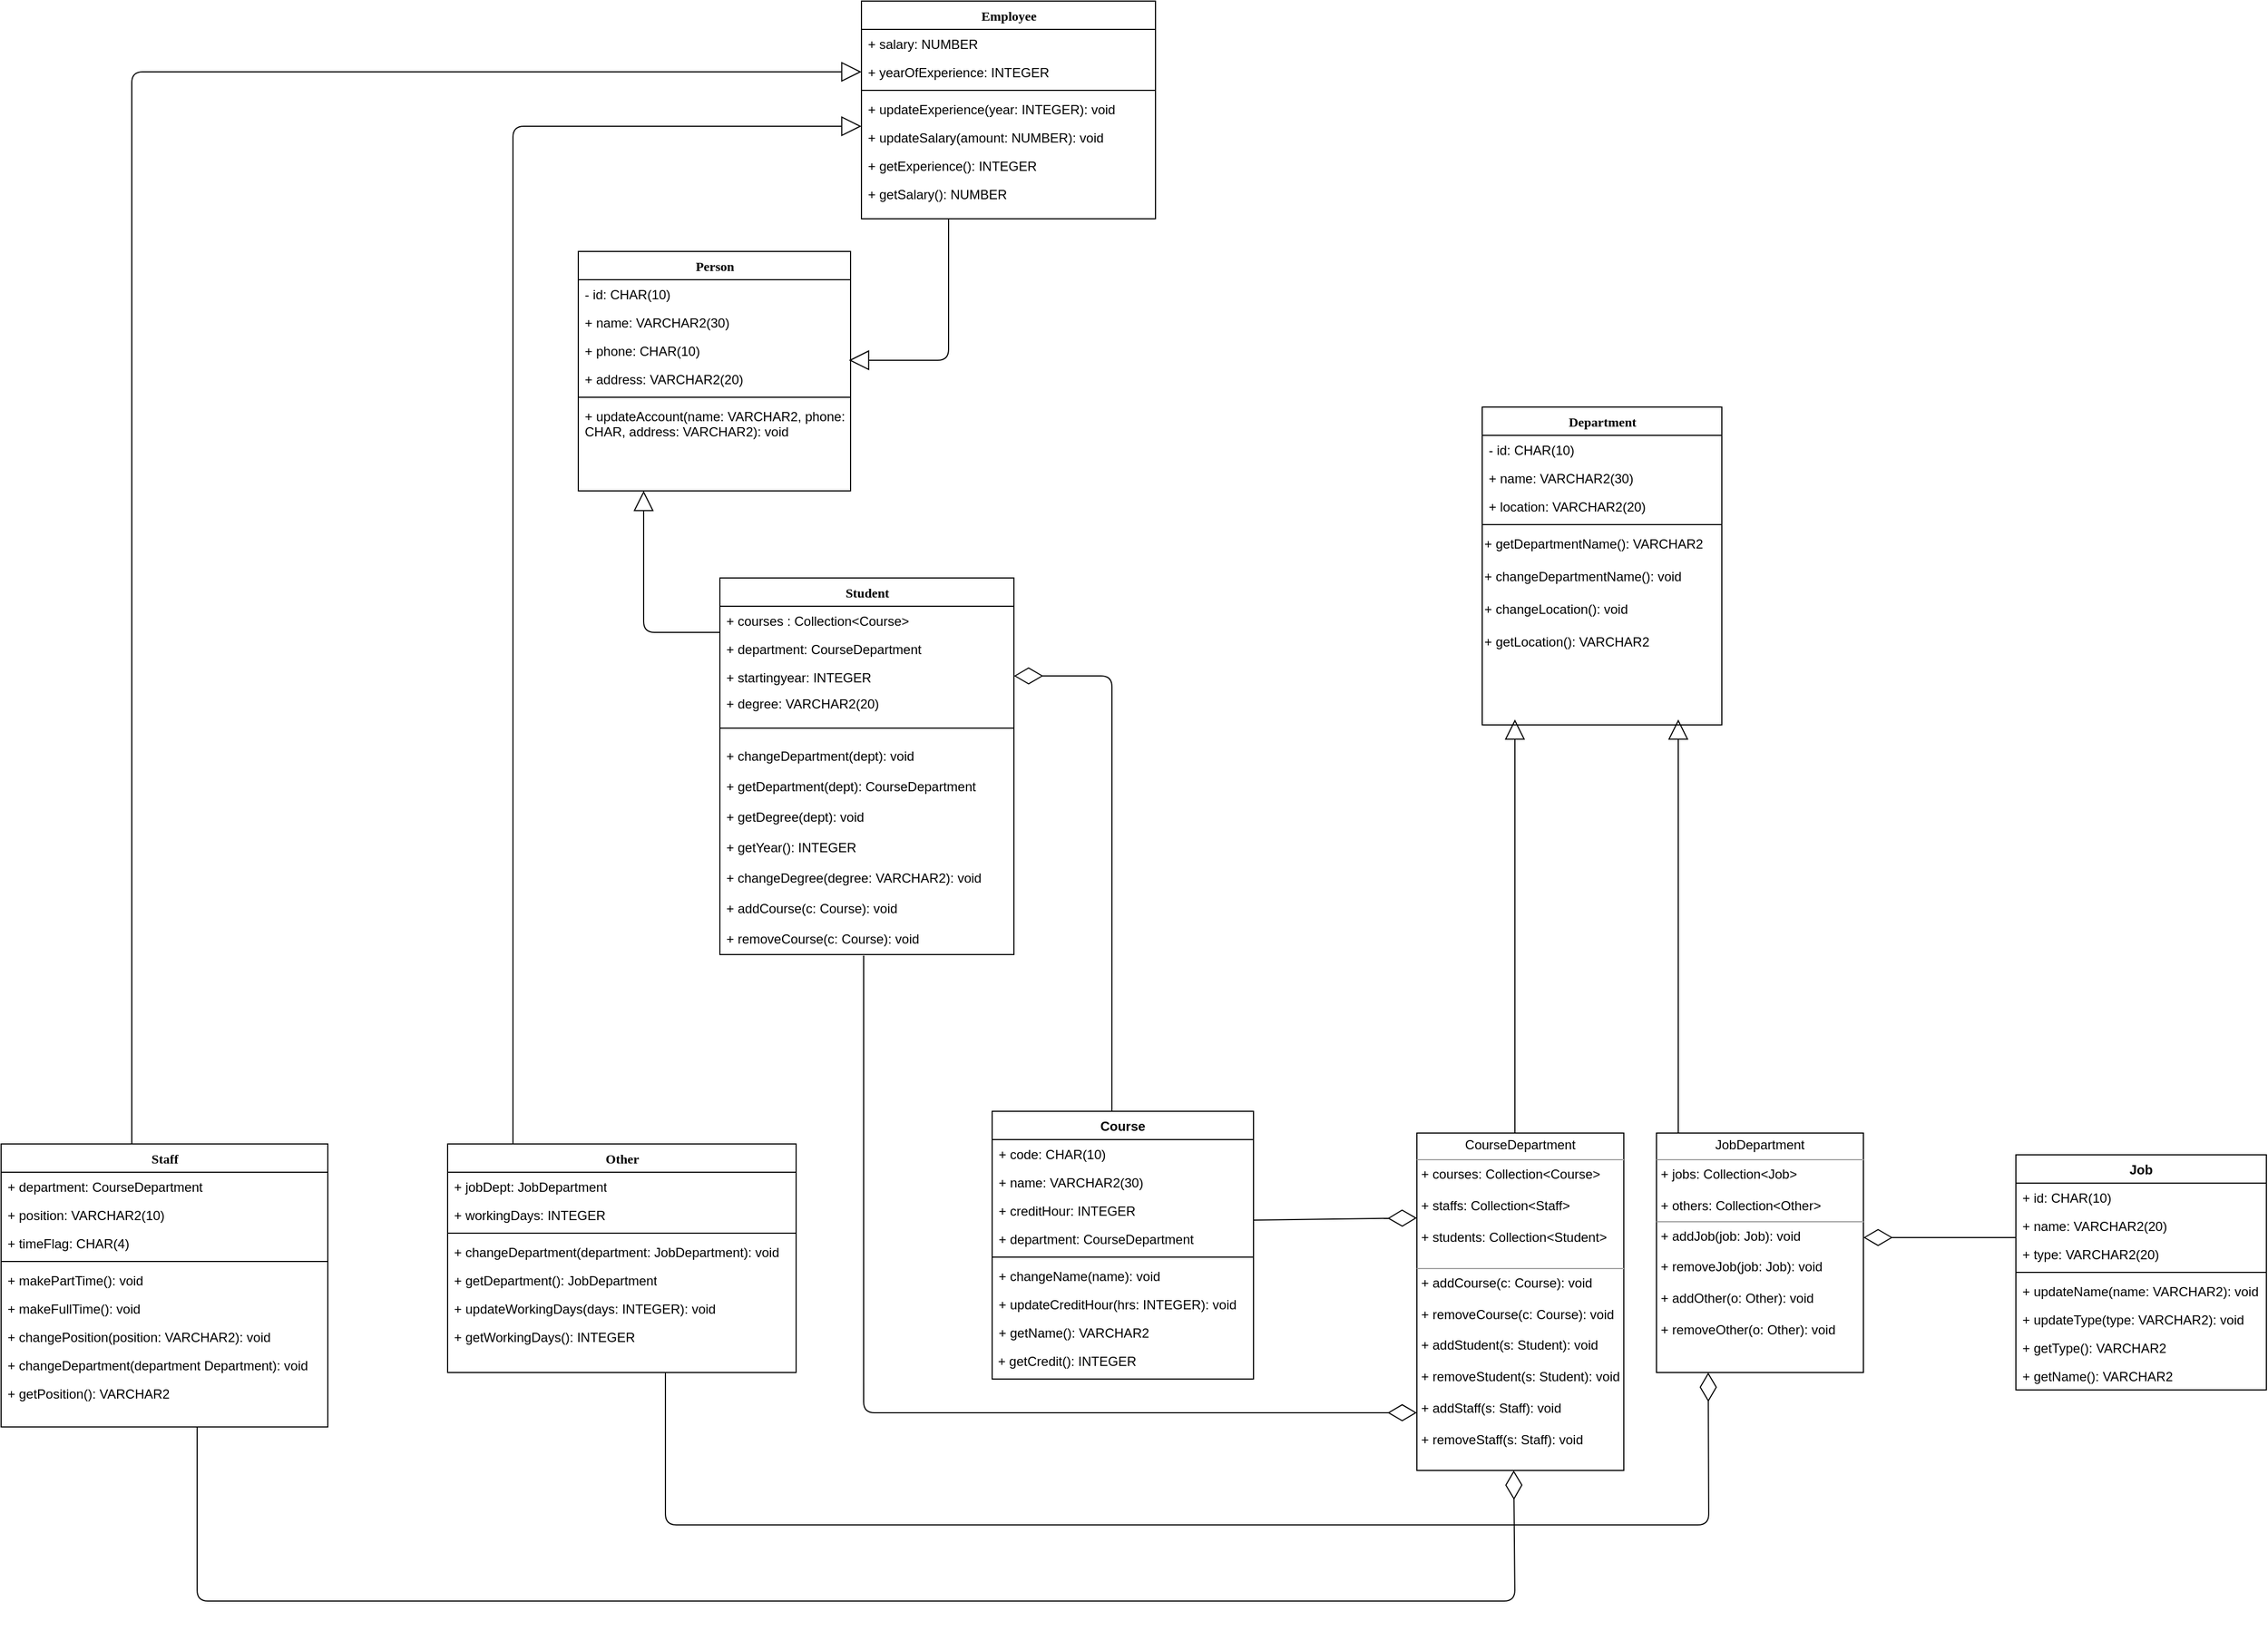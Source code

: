<mxfile version="12.4.8" type="google"><diagram name="Page-1" id="9f46799a-70d6-7492-0946-bef42562c5a5"><mxGraphModel dx="784" dy="1352" grid="1" gridSize="10" guides="1" tooltips="1" connect="1" arrows="1" fold="1" page="1" pageScale="1" pageWidth="1100" pageHeight="850" background="#ffffff" math="0" shadow="0"><root><mxCell id="0"/><mxCell id="1" parent="0"/><mxCell id="78961159f06e98e8-43" value="Person" style="swimlane;html=1;fontStyle=1;align=center;verticalAlign=top;childLayout=stackLayout;horizontal=1;startSize=26;horizontalStack=0;resizeParent=1;resizeLast=0;collapsible=1;marginBottom=0;swimlaneFillColor=#ffffff;rounded=0;shadow=0;comic=0;labelBackgroundColor=none;strokeWidth=1;fillColor=none;fontFamily=Verdana;fontSize=12" parent="1" vertex="1"><mxGeometry x="920" y="80" width="250" height="220" as="geometry"/></mxCell><mxCell id="78961159f06e98e8-44" value="- id: CHAR(10)" style="text;html=1;strokeColor=none;fillColor=none;align=left;verticalAlign=top;spacingLeft=4;spacingRight=4;whiteSpace=wrap;overflow=hidden;rotatable=0;points=[[0,0.5],[1,0.5]];portConstraint=eastwest;" parent="78961159f06e98e8-43" vertex="1"><mxGeometry y="26" width="250" height="26" as="geometry"/></mxCell><mxCell id="78961159f06e98e8-45" value="+ name: VARCHAR2(30)" style="text;html=1;strokeColor=none;fillColor=none;align=left;verticalAlign=top;spacingLeft=4;spacingRight=4;whiteSpace=wrap;overflow=hidden;rotatable=0;points=[[0,0.5],[1,0.5]];portConstraint=eastwest;" parent="78961159f06e98e8-43" vertex="1"><mxGeometry y="52" width="250" height="26" as="geometry"/></mxCell><mxCell id="78961159f06e98e8-49" value="+ phone: CHAR(10)" style="text;html=1;strokeColor=none;fillColor=none;align=left;verticalAlign=top;spacingLeft=4;spacingRight=4;whiteSpace=wrap;overflow=hidden;rotatable=0;points=[[0,0.5],[1,0.5]];portConstraint=eastwest;" parent="78961159f06e98e8-43" vertex="1"><mxGeometry y="78" width="250" height="26" as="geometry"/></mxCell><mxCell id="78961159f06e98e8-50" value="+ address: VARCHAR2(20)" style="text;html=1;strokeColor=none;fillColor=none;align=left;verticalAlign=top;spacingLeft=4;spacingRight=4;whiteSpace=wrap;overflow=hidden;rotatable=0;points=[[0,0.5],[1,0.5]];portConstraint=eastwest;" parent="78961159f06e98e8-43" vertex="1"><mxGeometry y="104" width="250" height="26" as="geometry"/></mxCell><mxCell id="78961159f06e98e8-51" value="" style="line;html=1;strokeWidth=1;fillColor=none;align=left;verticalAlign=middle;spacingTop=-1;spacingLeft=3;spacingRight=3;rotatable=0;labelPosition=right;points=[];portConstraint=eastwest;" parent="78961159f06e98e8-43" vertex="1"><mxGeometry y="130" width="250" height="8" as="geometry"/></mxCell><mxCell id="78961159f06e98e8-52" value="+ updateAccount(name: VARCHAR2, phone: CHAR, address: VARCHAR2): void" style="text;html=1;strokeColor=none;fillColor=none;align=left;verticalAlign=top;spacingLeft=4;spacingRight=4;whiteSpace=wrap;overflow=hidden;rotatable=0;points=[[0,0.5],[1,0.5]];portConstraint=eastwest;" parent="78961159f06e98e8-43" vertex="1"><mxGeometry y="138" width="250" height="52" as="geometry"/></mxCell><mxCell id="78961159f06e98e8-56" value="Other" style="swimlane;html=1;fontStyle=1;align=center;verticalAlign=top;childLayout=stackLayout;horizontal=1;startSize=26;horizontalStack=0;resizeParent=1;resizeLast=0;collapsible=1;marginBottom=0;swimlaneFillColor=#ffffff;rounded=0;shadow=0;comic=0;labelBackgroundColor=none;strokeWidth=1;fillColor=none;fontFamily=Verdana;fontSize=12" parent="1" vertex="1"><mxGeometry x="800" y="900" width="320" height="210" as="geometry"/></mxCell><mxCell id="78961159f06e98e8-57" value="+ jobDept: JobDepartment" style="text;html=1;strokeColor=none;fillColor=none;align=left;verticalAlign=top;spacingLeft=4;spacingRight=4;whiteSpace=wrap;overflow=hidden;rotatable=0;points=[[0,0.5],[1,0.5]];portConstraint=eastwest;" parent="78961159f06e98e8-56" vertex="1"><mxGeometry y="26" width="320" height="26" as="geometry"/></mxCell><mxCell id="78961159f06e98e8-58" value="+ workingDays: INTEGER " style="text;html=1;strokeColor=none;fillColor=none;align=left;verticalAlign=top;spacingLeft=4;spacingRight=4;whiteSpace=wrap;overflow=hidden;rotatable=0;points=[[0,0.5],[1,0.5]];portConstraint=eastwest;" parent="78961159f06e98e8-56" vertex="1"><mxGeometry y="52" width="320" height="26" as="geometry"/></mxCell><mxCell id="78961159f06e98e8-64" value="" style="line;html=1;strokeWidth=1;fillColor=none;align=left;verticalAlign=middle;spacingTop=-1;spacingLeft=3;spacingRight=3;rotatable=0;labelPosition=right;points=[];portConstraint=eastwest;" parent="78961159f06e98e8-56" vertex="1"><mxGeometry y="78" width="320" height="8" as="geometry"/></mxCell><mxCell id="78961159f06e98e8-65" value="+ changeDepartment(department: JobDepartment): void" style="text;html=1;strokeColor=none;fillColor=none;align=left;verticalAlign=top;spacingLeft=4;spacingRight=4;whiteSpace=wrap;overflow=hidden;rotatable=0;points=[[0,0.5],[1,0.5]];portConstraint=eastwest;" parent="78961159f06e98e8-56" vertex="1"><mxGeometry y="86" width="320" height="26" as="geometry"/></mxCell><mxCell id="78961159f06e98e8-66" value="+ getDepartment(): JobDepartment" style="text;html=1;strokeColor=none;fillColor=none;align=left;verticalAlign=top;spacingLeft=4;spacingRight=4;whiteSpace=wrap;overflow=hidden;rotatable=0;points=[[0,0.5],[1,0.5]];portConstraint=eastwest;" parent="78961159f06e98e8-56" vertex="1"><mxGeometry y="112" width="320" height="26" as="geometry"/></mxCell><mxCell id="78961159f06e98e8-68" value="+ updateWorkingDays(days: INTEGER): void" style="text;html=1;strokeColor=none;fillColor=none;align=left;verticalAlign=top;spacingLeft=4;spacingRight=4;whiteSpace=wrap;overflow=hidden;rotatable=0;points=[[0,0.5],[1,0.5]];portConstraint=eastwest;" parent="78961159f06e98e8-56" vertex="1"><mxGeometry y="138" width="320" height="26" as="geometry"/></mxCell><mxCell id="IGQPCPHsK0K7_danQMVG-86" value="+ getWorkingDays(): INTEGER" style="text;html=1;strokeColor=none;fillColor=none;align=left;verticalAlign=top;spacingLeft=4;spacingRight=4;whiteSpace=wrap;overflow=hidden;rotatable=0;points=[[0,0.5],[1,0.5]];portConstraint=eastwest;" vertex="1" parent="78961159f06e98e8-56"><mxGeometry y="164" width="320" height="26" as="geometry"/></mxCell><mxCell id="78961159f06e98e8-69" value="Staff" style="swimlane;html=1;fontStyle=1;align=center;verticalAlign=top;childLayout=stackLayout;horizontal=1;startSize=26;horizontalStack=0;resizeParent=1;resizeLast=0;collapsible=1;marginBottom=0;swimlaneFillColor=#ffffff;rounded=0;shadow=0;comic=0;labelBackgroundColor=none;strokeWidth=1;fillColor=none;fontFamily=Verdana;fontSize=12" parent="1" vertex="1"><mxGeometry x="390" y="900" width="300" height="260" as="geometry"/></mxCell><mxCell id="78961159f06e98e8-70" value="+ department: CourseDepartment" style="text;html=1;strokeColor=none;fillColor=none;align=left;verticalAlign=top;spacingLeft=4;spacingRight=4;whiteSpace=wrap;overflow=hidden;rotatable=0;points=[[0,0.5],[1,0.5]];portConstraint=eastwest;" parent="78961159f06e98e8-69" vertex="1"><mxGeometry y="26" width="300" height="26" as="geometry"/></mxCell><mxCell id="78961159f06e98e8-71" value="+ position: VARCHAR2(10)" style="text;html=1;strokeColor=none;fillColor=none;align=left;verticalAlign=top;spacingLeft=4;spacingRight=4;whiteSpace=wrap;overflow=hidden;rotatable=0;points=[[0,0.5],[1,0.5]];portConstraint=eastwest;" parent="78961159f06e98e8-69" vertex="1"><mxGeometry y="52" width="300" height="26" as="geometry"/></mxCell><mxCell id="78961159f06e98e8-72" value="+ timeFlag: CHAR(4)" style="text;html=1;strokeColor=none;fillColor=none;align=left;verticalAlign=top;spacingLeft=4;spacingRight=4;whiteSpace=wrap;overflow=hidden;rotatable=0;points=[[0,0.5],[1,0.5]];portConstraint=eastwest;" parent="78961159f06e98e8-69" vertex="1"><mxGeometry y="78" width="300" height="26" as="geometry"/></mxCell><mxCell id="78961159f06e98e8-77" value="" style="line;html=1;strokeWidth=1;fillColor=none;align=left;verticalAlign=middle;spacingTop=-1;spacingLeft=3;spacingRight=3;rotatable=0;labelPosition=right;points=[];portConstraint=eastwest;" parent="78961159f06e98e8-69" vertex="1"><mxGeometry y="104" width="300" height="8" as="geometry"/></mxCell><mxCell id="78961159f06e98e8-78" value="+ makePartTime(): void" style="text;html=1;strokeColor=none;fillColor=none;align=left;verticalAlign=top;spacingLeft=4;spacingRight=4;whiteSpace=wrap;overflow=hidden;rotatable=0;points=[[0,0.5],[1,0.5]];portConstraint=eastwest;" parent="78961159f06e98e8-69" vertex="1"><mxGeometry y="112" width="300" height="26" as="geometry"/></mxCell><mxCell id="78961159f06e98e8-79" value="+ makeFullTime(): void" style="text;html=1;strokeColor=none;fillColor=none;align=left;verticalAlign=top;spacingLeft=4;spacingRight=4;whiteSpace=wrap;overflow=hidden;rotatable=0;points=[[0,0.5],[1,0.5]];portConstraint=eastwest;" parent="78961159f06e98e8-69" vertex="1"><mxGeometry y="138" width="300" height="26" as="geometry"/></mxCell><mxCell id="78961159f06e98e8-80" value="+ changePosition(position: VARCHAR2): void" style="text;html=1;strokeColor=none;fillColor=none;align=left;verticalAlign=top;spacingLeft=4;spacingRight=4;whiteSpace=wrap;overflow=hidden;rotatable=0;points=[[0,0.5],[1,0.5]];portConstraint=eastwest;" parent="78961159f06e98e8-69" vertex="1"><mxGeometry y="164" width="300" height="26" as="geometry"/></mxCell><mxCell id="78961159f06e98e8-81" value="+ changeDepartment(department Department): void" style="text;html=1;strokeColor=none;fillColor=none;align=left;verticalAlign=top;spacingLeft=4;spacingRight=4;whiteSpace=wrap;overflow=hidden;rotatable=0;points=[[0,0.5],[1,0.5]];portConstraint=eastwest;" parent="78961159f06e98e8-69" vertex="1"><mxGeometry y="190" width="300" height="26" as="geometry"/></mxCell><mxCell id="IGQPCPHsK0K7_danQMVG-14" value="+ getPosition(): VARCHAR2" style="text;html=1;strokeColor=none;fillColor=none;align=left;verticalAlign=top;spacingLeft=4;spacingRight=4;whiteSpace=wrap;overflow=hidden;rotatable=0;points=[[0,0.5],[1,0.5]];portConstraint=eastwest;" vertex="1" parent="78961159f06e98e8-69"><mxGeometry y="216" width="300" height="26" as="geometry"/></mxCell><mxCell id="78961159f06e98e8-82" value="Employee" style="swimlane;html=1;fontStyle=1;align=center;verticalAlign=top;childLayout=stackLayout;horizontal=1;startSize=26;horizontalStack=0;resizeParent=1;resizeLast=0;collapsible=1;marginBottom=0;swimlaneFillColor=#ffffff;rounded=0;shadow=0;comic=0;labelBackgroundColor=none;strokeWidth=1;fillColor=none;fontFamily=Verdana;fontSize=12" parent="1" vertex="1"><mxGeometry x="1180" y="-150" width="270" height="200" as="geometry"/></mxCell><mxCell id="78961159f06e98e8-83" value="+ salary: NUMBER" style="text;html=1;strokeColor=none;fillColor=none;align=left;verticalAlign=top;spacingLeft=4;spacingRight=4;whiteSpace=wrap;overflow=hidden;rotatable=0;points=[[0,0.5],[1,0.5]];portConstraint=eastwest;" parent="78961159f06e98e8-82" vertex="1"><mxGeometry y="26" width="270" height="26" as="geometry"/></mxCell><mxCell id="78961159f06e98e8-84" value="+ yearOfExperience: INTEGER" style="text;html=1;strokeColor=none;fillColor=none;align=left;verticalAlign=top;spacingLeft=4;spacingRight=4;whiteSpace=wrap;overflow=hidden;rotatable=0;points=[[0,0.5],[1,0.5]];portConstraint=eastwest;" parent="78961159f06e98e8-82" vertex="1"><mxGeometry y="52" width="270" height="26" as="geometry"/></mxCell><mxCell id="78961159f06e98e8-90" value="" style="line;html=1;strokeWidth=1;fillColor=none;align=left;verticalAlign=middle;spacingTop=-1;spacingLeft=3;spacingRight=3;rotatable=0;labelPosition=right;points=[];portConstraint=eastwest;" parent="78961159f06e98e8-82" vertex="1"><mxGeometry y="78" width="270" height="8" as="geometry"/></mxCell><mxCell id="78961159f06e98e8-91" value="+ updateExperience(year: INTEGER): void" style="text;html=1;strokeColor=none;fillColor=none;align=left;verticalAlign=top;spacingLeft=4;spacingRight=4;whiteSpace=wrap;overflow=hidden;rotatable=0;points=[[0,0.5],[1,0.5]];portConstraint=eastwest;" parent="78961159f06e98e8-82" vertex="1"><mxGeometry y="86" width="270" height="26" as="geometry"/></mxCell><mxCell id="78961159f06e98e8-94" value="+ updateSalary(amount: NUMBER): void" style="text;html=1;strokeColor=none;fillColor=none;align=left;verticalAlign=top;spacingLeft=4;spacingRight=4;whiteSpace=wrap;overflow=hidden;rotatable=0;points=[[0,0.5],[1,0.5]];portConstraint=eastwest;" parent="78961159f06e98e8-82" vertex="1"><mxGeometry y="112" width="270" height="26" as="geometry"/></mxCell><mxCell id="IGQPCPHsK0K7_danQMVG-1" value="+ getExperience(): INTEGER" style="text;html=1;strokeColor=none;fillColor=none;align=left;verticalAlign=top;spacingLeft=4;spacingRight=4;whiteSpace=wrap;overflow=hidden;rotatable=0;points=[[0,0.5],[1,0.5]];portConstraint=eastwest;" vertex="1" parent="78961159f06e98e8-82"><mxGeometry y="138" width="270" height="26" as="geometry"/></mxCell><mxCell id="IGQPCPHsK0K7_danQMVG-2" value="+ getSalary(): NUMBER" style="text;html=1;strokeColor=none;fillColor=none;align=left;verticalAlign=top;spacingLeft=4;spacingRight=4;whiteSpace=wrap;overflow=hidden;rotatable=0;points=[[0,0.5],[1,0.5]];portConstraint=eastwest;" vertex="1" parent="78961159f06e98e8-82"><mxGeometry y="164" width="270" height="26" as="geometry"/></mxCell><mxCell id="78961159f06e98e8-126" style="edgeStyle=orthogonalEdgeStyle;html=1;labelBackgroundColor=none;startFill=0;startSize=8;endArrow=block;endFill=0;endSize=16;fontFamily=Verdana;fontSize=12;" parent="1" source="78961159f06e98e8-108" edge="1"><mxGeometry relative="1" as="geometry"><Array as="points"><mxPoint x="1130" y="430"/><mxPoint x="980" y="430"/></Array><mxPoint x="1130" y="500" as="sourcePoint"/><mxPoint x="980" y="300" as="targetPoint"/></mxGeometry></mxCell><mxCell id="78961159f06e98e8-108" value="Student" style="swimlane;html=1;fontStyle=1;align=center;verticalAlign=top;childLayout=stackLayout;horizontal=1;startSize=26;horizontalStack=0;resizeParent=1;resizeLast=0;collapsible=1;marginBottom=0;swimlaneFillColor=#ffffff;rounded=0;shadow=0;comic=0;labelBackgroundColor=none;strokeWidth=1;fillColor=none;fontFamily=Verdana;fontSize=12" parent="1" vertex="1"><mxGeometry x="1050" y="380" width="270" height="346" as="geometry"/></mxCell><mxCell id="78961159f06e98e8-109" value="+ courses : Collection&amp;lt;Course&amp;gt;" style="text;html=1;strokeColor=none;fillColor=none;align=left;verticalAlign=top;spacingLeft=4;spacingRight=4;whiteSpace=wrap;overflow=hidden;rotatable=0;points=[[0,0.5],[1,0.5]];portConstraint=eastwest;" parent="78961159f06e98e8-108" vertex="1"><mxGeometry y="26" width="270" height="26" as="geometry"/></mxCell><mxCell id="78961159f06e98e8-110" value="+ department: CourseDepartment" style="text;html=1;strokeColor=none;fillColor=none;align=left;verticalAlign=top;spacingLeft=4;spacingRight=4;whiteSpace=wrap;overflow=hidden;rotatable=0;points=[[0,0.5],[1,0.5]];portConstraint=eastwest;" parent="78961159f06e98e8-108" vertex="1"><mxGeometry y="52" width="270" height="26" as="geometry"/></mxCell><mxCell id="78961159f06e98e8-117" value="+ startingyear: INTEGER" style="text;html=1;strokeColor=none;fillColor=none;align=left;verticalAlign=top;spacingLeft=4;spacingRight=4;whiteSpace=wrap;overflow=hidden;rotatable=0;points=[[0,0.5],[1,0.5]];portConstraint=eastwest;" parent="78961159f06e98e8-108" vertex="1"><mxGeometry y="78" width="270" height="24" as="geometry"/></mxCell><mxCell id="IGQPCPHsK0K7_danQMVG-10" value="+ degree: VARCHAR2(20)" style="text;html=1;strokeColor=none;fillColor=none;align=left;verticalAlign=top;spacingLeft=4;spacingRight=4;whiteSpace=wrap;overflow=hidden;rotatable=0;points=[[0,0.5],[1,0.5]];portConstraint=eastwest;" vertex="1" parent="78961159f06e98e8-108"><mxGeometry y="102" width="270" height="24" as="geometry"/></mxCell><mxCell id="78961159f06e98e8-116" value="" style="line;html=1;strokeWidth=1;fillColor=none;align=left;verticalAlign=middle;spacingTop=-1;spacingLeft=3;spacingRight=3;rotatable=0;labelPosition=right;points=[];portConstraint=eastwest;" parent="78961159f06e98e8-108" vertex="1"><mxGeometry y="126" width="270" height="24" as="geometry"/></mxCell><mxCell id="IGQPCPHsK0K7_danQMVG-9" value="+ changeDepartment(dept): void" style="text;html=1;strokeColor=none;fillColor=none;align=left;verticalAlign=top;spacingLeft=4;spacingRight=4;whiteSpace=wrap;overflow=hidden;rotatable=0;points=[[0,0.5],[1,0.5]];portConstraint=eastwest;" vertex="1" parent="78961159f06e98e8-108"><mxGeometry y="150" width="270" height="28" as="geometry"/></mxCell><mxCell id="IGQPCPHsK0K7_danQMVG-84" value="+ getDepartment(dept): CourseDepartment" style="text;html=1;strokeColor=none;fillColor=none;align=left;verticalAlign=top;spacingLeft=4;spacingRight=4;whiteSpace=wrap;overflow=hidden;rotatable=0;points=[[0,0.5],[1,0.5]];portConstraint=eastwest;" vertex="1" parent="78961159f06e98e8-108"><mxGeometry y="178" width="270" height="28" as="geometry"/></mxCell><mxCell id="IGQPCPHsK0K7_danQMVG-85" value="+ getDegree(dept): void" style="text;html=1;strokeColor=none;fillColor=none;align=left;verticalAlign=top;spacingLeft=4;spacingRight=4;whiteSpace=wrap;overflow=hidden;rotatable=0;points=[[0,0.5],[1,0.5]];portConstraint=eastwest;" vertex="1" parent="78961159f06e98e8-108"><mxGeometry y="206" width="270" height="28" as="geometry"/></mxCell><mxCell id="IGQPCPHsK0K7_danQMVG-11" value="+ getYear(): INTEGER" style="text;html=1;strokeColor=none;fillColor=none;align=left;verticalAlign=top;spacingLeft=4;spacingRight=4;whiteSpace=wrap;overflow=hidden;rotatable=0;points=[[0,0.5],[1,0.5]];portConstraint=eastwest;" vertex="1" parent="78961159f06e98e8-108"><mxGeometry y="234" width="270" height="28" as="geometry"/></mxCell><mxCell id="IGQPCPHsK0K7_danQMVG-12" value="+ changeDegree(degree: VARCHAR2): void" style="text;html=1;strokeColor=none;fillColor=none;align=left;verticalAlign=top;spacingLeft=4;spacingRight=4;whiteSpace=wrap;overflow=hidden;rotatable=0;points=[[0,0.5],[1,0.5]];portConstraint=eastwest;" vertex="1" parent="78961159f06e98e8-108"><mxGeometry y="262" width="270" height="28" as="geometry"/></mxCell><mxCell id="IGQPCPHsK0K7_danQMVG-13" value="+ addCourse(c: Course): void" style="text;html=1;strokeColor=none;fillColor=none;align=left;verticalAlign=top;spacingLeft=4;spacingRight=4;whiteSpace=wrap;overflow=hidden;rotatable=0;points=[[0,0.5],[1,0.5]];portConstraint=eastwest;" vertex="1" parent="78961159f06e98e8-108"><mxGeometry y="290" width="270" height="28" as="geometry"/></mxCell><mxCell id="IGQPCPHsK0K7_danQMVG-79" value="+ removeCourse(c: Course): void" style="text;html=1;strokeColor=none;fillColor=none;align=left;verticalAlign=top;spacingLeft=4;spacingRight=4;whiteSpace=wrap;overflow=hidden;rotatable=0;points=[[0,0.5],[1,0.5]];portConstraint=eastwest;" vertex="1" parent="78961159f06e98e8-108"><mxGeometry y="318" width="270" height="28" as="geometry"/></mxCell><mxCell id="IGQPCPHsK0K7_danQMVG-15" style="edgeStyle=orthogonalEdgeStyle;html=1;labelBackgroundColor=none;startFill=0;startSize=8;endArrow=block;endFill=0;endSize=16;fontFamily=Verdana;fontSize=12;entryX=0;entryY=0.5;entryDx=0;entryDy=0;" edge="1" parent="1" source="78961159f06e98e8-69" target="78961159f06e98e8-84"><mxGeometry relative="1" as="geometry"><Array as="points"><mxPoint x="510" y="-85"/></Array><mxPoint x="510" y="640" as="sourcePoint"/><mxPoint x="700" y="-10" as="targetPoint"/></mxGeometry></mxCell><mxCell id="IGQPCPHsK0K7_danQMVG-16" style="edgeStyle=orthogonalEdgeStyle;html=1;labelBackgroundColor=none;startFill=0;startSize=8;endArrow=block;endFill=0;endSize=16;fontFamily=Verdana;fontSize=12;" edge="1" parent="1" source="78961159f06e98e8-56"><mxGeometry relative="1" as="geometry"><Array as="points"><mxPoint x="860" y="-35"/></Array><mxPoint x="1020" y="880" as="sourcePoint"/><mxPoint x="1180" y="-35" as="targetPoint"/></mxGeometry></mxCell><mxCell id="IGQPCPHsK0K7_danQMVG-17" value="Department" style="swimlane;html=1;fontStyle=1;align=center;verticalAlign=top;childLayout=stackLayout;horizontal=1;startSize=26;horizontalStack=0;resizeParent=1;resizeLast=0;collapsible=1;marginBottom=0;swimlaneFillColor=#ffffff;rounded=0;shadow=0;comic=0;labelBackgroundColor=none;strokeWidth=1;fillColor=none;fontFamily=Verdana;fontSize=12" vertex="1" parent="1"><mxGeometry x="1750" y="223" width="220" height="292" as="geometry"/></mxCell><mxCell id="IGQPCPHsK0K7_danQMVG-18" value="- id: CHAR(10) " style="text;html=1;strokeColor=none;fillColor=none;align=left;verticalAlign=top;spacingLeft=4;spacingRight=4;whiteSpace=wrap;overflow=hidden;rotatable=0;points=[[0,0.5],[1,0.5]];portConstraint=eastwest;" vertex="1" parent="IGQPCPHsK0K7_danQMVG-17"><mxGeometry y="26" width="220" height="26" as="geometry"/></mxCell><mxCell id="IGQPCPHsK0K7_danQMVG-19" value="+ name: VARCHAR2(30)" style="text;html=1;strokeColor=none;fillColor=none;align=left;verticalAlign=top;spacingLeft=4;spacingRight=4;whiteSpace=wrap;overflow=hidden;rotatable=0;points=[[0,0.5],[1,0.5]];portConstraint=eastwest;" vertex="1" parent="IGQPCPHsK0K7_danQMVG-17"><mxGeometry y="52" width="220" height="26" as="geometry"/></mxCell><mxCell id="IGQPCPHsK0K7_danQMVG-81" value="+ location: VARCHAR2(20)" style="text;html=1;strokeColor=none;fillColor=none;align=left;verticalAlign=top;spacingLeft=4;spacingRight=4;whiteSpace=wrap;overflow=hidden;rotatable=0;points=[[0,0.5],[1,0.5]];portConstraint=eastwest;" vertex="1" parent="IGQPCPHsK0K7_danQMVG-17"><mxGeometry y="78" width="220" height="26" as="geometry"/></mxCell><mxCell id="IGQPCPHsK0K7_danQMVG-24" value="" style="line;html=1;strokeWidth=1;fillColor=none;align=left;verticalAlign=middle;spacingTop=-1;spacingLeft=3;spacingRight=3;rotatable=0;labelPosition=right;points=[];portConstraint=eastwest;" vertex="1" parent="IGQPCPHsK0K7_danQMVG-17"><mxGeometry y="104" width="220" height="8" as="geometry"/></mxCell><mxCell id="IGQPCPHsK0K7_danQMVG-28" value="+ getDepartmentName(): VARCHAR2" style="text;html=1;" vertex="1" parent="IGQPCPHsK0K7_danQMVG-17"><mxGeometry y="112" width="220" height="30" as="geometry"/></mxCell><mxCell id="IGQPCPHsK0K7_danQMVG-29" value="+ changeDepartmentName(): void" style="text;html=1;" vertex="1" parent="IGQPCPHsK0K7_danQMVG-17"><mxGeometry y="142" width="220" height="30" as="geometry"/></mxCell><mxCell id="IGQPCPHsK0K7_danQMVG-80" value="+ changeLocation(): void" style="text;html=1;" vertex="1" parent="IGQPCPHsK0K7_danQMVG-17"><mxGeometry y="172" width="220" height="30" as="geometry"/></mxCell><mxCell id="IGQPCPHsK0K7_danQMVG-82" value="+ getLocation(): VARCHAR2" style="text;html=1;" vertex="1" parent="IGQPCPHsK0K7_danQMVG-17"><mxGeometry y="202" width="220" height="30" as="geometry"/></mxCell><mxCell id="IGQPCPHsK0K7_danQMVG-36" value="&lt;p style=&quot;margin: 0px ; margin-top: 4px ; text-align: center&quot;&gt;CourseDepartment&lt;/p&gt;&lt;hr size=&quot;1&quot;&gt;&lt;p style=&quot;margin: 0px ; margin-left: 4px&quot;&gt;+ courses: Collection&amp;lt;Course&amp;gt;&lt;/p&gt;&lt;p style=&quot;margin: 0px ; margin-left: 4px&quot;&gt;&lt;br&gt;&lt;/p&gt;&lt;p style=&quot;margin: 0px ; margin-left: 4px&quot;&gt;+ staffs: Collection&amp;lt;Staff&amp;gt;&lt;/p&gt;&lt;p style=&quot;margin: 0px ; margin-left: 4px&quot;&gt;&lt;br&gt;&lt;/p&gt;&lt;p style=&quot;margin: 0px ; margin-left: 4px&quot;&gt;+ students: Collection&amp;lt;Student&amp;gt;&lt;br&gt;&lt;/p&gt;&lt;p style=&quot;margin: 0px ; margin-left: 4px&quot;&gt;&lt;br&gt;&lt;/p&gt;&lt;hr size=&quot;1&quot;&gt;&lt;p style=&quot;margin: 0px ; margin-left: 4px&quot;&gt;+ addCourse(c: Course): void&lt;/p&gt;&lt;p style=&quot;margin: 0px ; margin-left: 4px&quot;&gt;&lt;br&gt;&lt;/p&gt;&lt;p style=&quot;margin: 0px ; margin-left: 4px&quot;&gt;+ removeCourse(c: Course): void&lt;/p&gt;&lt;p style=&quot;margin: 0px ; margin-left: 4px&quot;&gt;&lt;br&gt;&lt;/p&gt;&lt;p style=&quot;margin: 0px ; margin-left: 4px&quot;&gt;+ addStudent(s: Student): void&lt;/p&gt;&lt;p style=&quot;margin: 0px ; margin-left: 4px&quot;&gt;&lt;br&gt;&lt;/p&gt;&lt;p style=&quot;margin: 0px ; margin-left: 4px&quot;&gt;+ removeStudent(s: Student): void&lt;/p&gt;&lt;p style=&quot;margin: 0px ; margin-left: 4px&quot;&gt;&lt;br&gt;&lt;/p&gt;&lt;p style=&quot;margin: 0px ; margin-left: 4px&quot;&gt;+ addStaff(s: Staff): void&lt;/p&gt;&lt;p style=&quot;margin: 0px ; margin-left: 4px&quot;&gt;&lt;br&gt;&lt;/p&gt;&lt;p style=&quot;margin: 0px ; margin-left: 4px&quot;&gt;+ removeStaff(s: Staff): void&lt;br&gt;&lt;/p&gt;" style="verticalAlign=top;align=left;overflow=fill;fontSize=12;fontFamily=Helvetica;html=1;" vertex="1" parent="1"><mxGeometry x="1690" y="890" width="190" height="310" as="geometry"/></mxCell><mxCell id="IGQPCPHsK0K7_danQMVG-37" value="&lt;p style=&quot;margin: 0px ; margin-top: 4px ; text-align: center&quot;&gt;JobDepartment&lt;/p&gt;&lt;hr size=&quot;1&quot;&gt;&lt;p style=&quot;margin: 0px ; margin-left: 4px&quot;&gt;+ jobs: Collection&amp;lt;Job&amp;gt;&lt;/p&gt;&lt;p style=&quot;margin: 0px ; margin-left: 4px&quot;&gt;&lt;br&gt;&lt;/p&gt;&lt;p style=&quot;margin: 0px ; margin-left: 4px&quot;&gt;+ others: Collection&amp;lt;Other&amp;gt;&lt;br&gt;&lt;/p&gt;&lt;hr size=&quot;1&quot;&gt;&lt;p style=&quot;margin: 0px ; margin-left: 4px&quot;&gt;+ addJob(job: Job): void&lt;/p&gt;&lt;p style=&quot;margin: 0px ; margin-left: 4px&quot;&gt;&lt;br&gt;&lt;/p&gt;&lt;p style=&quot;margin: 0px ; margin-left: 4px&quot;&gt;+ removeJob(job: Job): void&lt;/p&gt;&lt;p style=&quot;margin: 0px ; margin-left: 4px&quot;&gt;&lt;br&gt;&lt;/p&gt;&lt;p style=&quot;margin: 0px ; margin-left: 4px&quot;&gt;+ addOther(o: Other): void&lt;/p&gt;&lt;p style=&quot;margin: 0px ; margin-left: 4px&quot;&gt;&lt;br&gt;&lt;/p&gt;&lt;p style=&quot;margin: 0px ; margin-left: 4px&quot;&gt;+ removeOther(o: Other): void&lt;/p&gt;&lt;p style=&quot;margin: 0px ; margin-left: 4px&quot;&gt;&lt;br&gt;&lt;/p&gt;&lt;p style=&quot;margin: 0px ; margin-left: 4px&quot;&gt;&lt;br&gt;&lt;/p&gt;" style="verticalAlign=top;align=left;overflow=fill;fontSize=12;fontFamily=Helvetica;html=1;" vertex="1" parent="1"><mxGeometry x="1910" y="890" width="190" height="220" as="geometry"/></mxCell><mxCell id="IGQPCPHsK0K7_danQMVG-42" value="Course" style="swimlane;fontStyle=1;align=center;verticalAlign=top;childLayout=stackLayout;horizontal=1;startSize=26;horizontalStack=0;resizeParent=1;resizeParentMax=0;resizeLast=0;collapsible=1;marginBottom=0;" vertex="1" parent="1"><mxGeometry x="1300" y="870" width="240" height="246" as="geometry"/></mxCell><mxCell id="IGQPCPHsK0K7_danQMVG-43" value="+ code: CHAR(10)" style="text;strokeColor=none;fillColor=none;align=left;verticalAlign=top;spacingLeft=4;spacingRight=4;overflow=hidden;rotatable=0;points=[[0,0.5],[1,0.5]];portConstraint=eastwest;" vertex="1" parent="IGQPCPHsK0K7_danQMVG-42"><mxGeometry y="26" width="240" height="26" as="geometry"/></mxCell><mxCell id="IGQPCPHsK0K7_danQMVG-46" value="+ name: VARCHAR2(30)" style="text;strokeColor=none;fillColor=none;align=left;verticalAlign=top;spacingLeft=4;spacingRight=4;overflow=hidden;rotatable=0;points=[[0,0.5],[1,0.5]];portConstraint=eastwest;" vertex="1" parent="IGQPCPHsK0K7_danQMVG-42"><mxGeometry y="52" width="240" height="26" as="geometry"/></mxCell><mxCell id="IGQPCPHsK0K7_danQMVG-47" value="+ creditHour: INTEGER " style="text;strokeColor=none;fillColor=none;align=left;verticalAlign=top;spacingLeft=4;spacingRight=4;overflow=hidden;rotatable=0;points=[[0,0.5],[1,0.5]];portConstraint=eastwest;" vertex="1" parent="IGQPCPHsK0K7_danQMVG-42"><mxGeometry y="78" width="240" height="26" as="geometry"/></mxCell><mxCell id="IGQPCPHsK0K7_danQMVG-48" value="+ department: CourseDepartment" style="text;strokeColor=none;fillColor=none;align=left;verticalAlign=top;spacingLeft=4;spacingRight=4;overflow=hidden;rotatable=0;points=[[0,0.5],[1,0.5]];portConstraint=eastwest;" vertex="1" parent="IGQPCPHsK0K7_danQMVG-42"><mxGeometry y="104" width="240" height="26" as="geometry"/></mxCell><mxCell id="IGQPCPHsK0K7_danQMVG-44" value="" style="line;strokeWidth=1;fillColor=none;align=left;verticalAlign=middle;spacingTop=-1;spacingLeft=3;spacingRight=3;rotatable=0;labelPosition=right;points=[];portConstraint=eastwest;" vertex="1" parent="IGQPCPHsK0K7_danQMVG-42"><mxGeometry y="130" width="240" height="8" as="geometry"/></mxCell><mxCell id="IGQPCPHsK0K7_danQMVG-49" value="+ changeName(name): void" style="text;strokeColor=none;fillColor=none;align=left;verticalAlign=top;spacingLeft=4;spacingRight=4;overflow=hidden;rotatable=0;points=[[0,0.5],[1,0.5]];portConstraint=eastwest;" vertex="1" parent="IGQPCPHsK0K7_danQMVG-42"><mxGeometry y="138" width="240" height="26" as="geometry"/></mxCell><mxCell id="IGQPCPHsK0K7_danQMVG-53" value="+ updateCreditHour(hrs: INTEGER): void" style="text;strokeColor=none;fillColor=none;align=left;verticalAlign=top;spacingLeft=4;spacingRight=4;overflow=hidden;rotatable=0;points=[[0,0.5],[1,0.5]];portConstraint=eastwest;" vertex="1" parent="IGQPCPHsK0K7_danQMVG-42"><mxGeometry y="164" width="240" height="26" as="geometry"/></mxCell><mxCell id="IGQPCPHsK0K7_danQMVG-52" value="+ getName(): VARCHAR2" style="text;strokeColor=none;fillColor=none;align=left;verticalAlign=top;spacingLeft=4;spacingRight=4;overflow=hidden;rotatable=0;points=[[0,0.5],[1,0.5]];portConstraint=eastwest;" vertex="1" parent="IGQPCPHsK0K7_danQMVG-42"><mxGeometry y="190" width="240" height="26" as="geometry"/></mxCell><mxCell id="IGQPCPHsK0K7_danQMVG-87" value="&amp;nbsp;+ getCredit(): INTEGER" style="text;html=1;" vertex="1" parent="IGQPCPHsK0K7_danQMVG-42"><mxGeometry y="216" width="240" height="30" as="geometry"/></mxCell><mxCell id="IGQPCPHsK0K7_danQMVG-50" value="" style="endArrow=block;endSize=16;endFill=0;html=1;" edge="1" parent="1"><mxGeometry width="160" relative="1" as="geometry"><mxPoint x="1780" y="890" as="sourcePoint"/><mxPoint x="1780" y="510" as="targetPoint"/><Array as="points"><mxPoint x="1780" y="610"/></Array></mxGeometry></mxCell><mxCell id="IGQPCPHsK0K7_danQMVG-51" value="" style="endArrow=block;endSize=16;endFill=0;html=1;" edge="1" parent="1"><mxGeometry width="160" relative="1" as="geometry"><mxPoint x="1930" y="890" as="sourcePoint"/><mxPoint x="1930" y="510" as="targetPoint"/><Array as="points"><mxPoint x="1930" y="630"/></Array></mxGeometry></mxCell><mxCell id="IGQPCPHsK0K7_danQMVG-55" value="" style="endArrow=diamondThin;endFill=0;endSize=24;html=1;" edge="1" parent="1"><mxGeometry width="160" relative="1" as="geometry"><mxPoint x="1540" y="970" as="sourcePoint"/><mxPoint x="1690" y="968" as="targetPoint"/></mxGeometry></mxCell><mxCell id="IGQPCPHsK0K7_danQMVG-56" value="Job" style="swimlane;fontStyle=1;align=center;verticalAlign=top;childLayout=stackLayout;horizontal=1;startSize=26;horizontalStack=0;resizeParent=1;resizeParentMax=0;resizeLast=0;collapsible=1;marginBottom=0;" vertex="1" parent="1"><mxGeometry x="2240" y="910" width="230" height="216" as="geometry"/></mxCell><mxCell id="IGQPCPHsK0K7_danQMVG-57" value="+ id: CHAR(10)&#xA;" style="text;strokeColor=none;fillColor=none;align=left;verticalAlign=top;spacingLeft=4;spacingRight=4;overflow=hidden;rotatable=0;points=[[0,0.5],[1,0.5]];portConstraint=eastwest;" vertex="1" parent="IGQPCPHsK0K7_danQMVG-56"><mxGeometry y="26" width="230" height="26" as="geometry"/></mxCell><mxCell id="IGQPCPHsK0K7_danQMVG-60" value="+ name: VARCHAR2(20)&#xA;" style="text;strokeColor=none;fillColor=none;align=left;verticalAlign=top;spacingLeft=4;spacingRight=4;overflow=hidden;rotatable=0;points=[[0,0.5],[1,0.5]];portConstraint=eastwest;" vertex="1" parent="IGQPCPHsK0K7_danQMVG-56"><mxGeometry y="52" width="230" height="26" as="geometry"/></mxCell><mxCell id="IGQPCPHsK0K7_danQMVG-66" value="+ type: VARCHAR2(20)&#xA;" style="text;strokeColor=none;fillColor=none;align=left;verticalAlign=top;spacingLeft=4;spacingRight=4;overflow=hidden;rotatable=0;points=[[0,0.5],[1,0.5]];portConstraint=eastwest;" vertex="1" parent="IGQPCPHsK0K7_danQMVG-56"><mxGeometry y="78" width="230" height="26" as="geometry"/></mxCell><mxCell id="IGQPCPHsK0K7_danQMVG-58" value="" style="line;strokeWidth=1;fillColor=none;align=left;verticalAlign=middle;spacingTop=-1;spacingLeft=3;spacingRight=3;rotatable=0;labelPosition=right;points=[];portConstraint=eastwest;" vertex="1" parent="IGQPCPHsK0K7_danQMVG-56"><mxGeometry y="104" width="230" height="8" as="geometry"/></mxCell><mxCell id="IGQPCPHsK0K7_danQMVG-59" value="+ updateName(name: VARCHAR2): void" style="text;strokeColor=none;fillColor=none;align=left;verticalAlign=top;spacingLeft=4;spacingRight=4;overflow=hidden;rotatable=0;points=[[0,0.5],[1,0.5]];portConstraint=eastwest;" vertex="1" parent="IGQPCPHsK0K7_danQMVG-56"><mxGeometry y="112" width="230" height="26" as="geometry"/></mxCell><mxCell id="IGQPCPHsK0K7_danQMVG-67" value="+ updateType(type: VARCHAR2): void" style="text;strokeColor=none;fillColor=none;align=left;verticalAlign=top;spacingLeft=4;spacingRight=4;overflow=hidden;rotatable=0;points=[[0,0.5],[1,0.5]];portConstraint=eastwest;" vertex="1" parent="IGQPCPHsK0K7_danQMVG-56"><mxGeometry y="138" width="230" height="26" as="geometry"/></mxCell><mxCell id="IGQPCPHsK0K7_danQMVG-88" value="+ getType(): VARCHAR2" style="text;strokeColor=none;fillColor=none;align=left;verticalAlign=top;spacingLeft=4;spacingRight=4;overflow=hidden;rotatable=0;points=[[0,0.5],[1,0.5]];portConstraint=eastwest;" vertex="1" parent="IGQPCPHsK0K7_danQMVG-56"><mxGeometry y="164" width="230" height="26" as="geometry"/></mxCell><mxCell id="IGQPCPHsK0K7_danQMVG-89" value="+ getName(): VARCHAR2" style="text;strokeColor=none;fillColor=none;align=left;verticalAlign=top;spacingLeft=4;spacingRight=4;overflow=hidden;rotatable=0;points=[[0,0.5],[1,0.5]];portConstraint=eastwest;" vertex="1" parent="IGQPCPHsK0K7_danQMVG-56"><mxGeometry y="190" width="230" height="26" as="geometry"/></mxCell><mxCell id="IGQPCPHsK0K7_danQMVG-68" value="" style="endArrow=diamondThin;endFill=0;endSize=24;html=1;exitX=0;exitY=0.923;exitDx=0;exitDy=0;exitPerimeter=0;" edge="1" parent="1" source="IGQPCPHsK0K7_danQMVG-60"><mxGeometry width="160" relative="1" as="geometry"><mxPoint x="2060" y="1074" as="sourcePoint"/><mxPoint x="2100" y="986" as="targetPoint"/></mxGeometry></mxCell><mxCell id="IGQPCPHsK0K7_danQMVG-69" value="" style="endArrow=diamondThin;endFill=0;endSize=24;html=1;exitX=0.458;exitY=0;exitDx=0;exitDy=0;entryX=1;entryY=0.5;entryDx=0;entryDy=0;exitPerimeter=0;" edge="1" parent="1" source="IGQPCPHsK0K7_danQMVG-42" target="78961159f06e98e8-117"><mxGeometry width="160" relative="1" as="geometry"><mxPoint x="1350" y="720" as="sourcePoint"/><mxPoint x="1510" y="720" as="targetPoint"/><Array as="points"><mxPoint x="1410" y="600"/><mxPoint x="1410" y="470"/></Array></mxGeometry></mxCell><mxCell id="IGQPCPHsK0K7_danQMVG-74" value="" style="endArrow=block;endSize=16;endFill=0;html=1;entryX=0.994;entryY=-0.154;entryDx=0;entryDy=0;entryPerimeter=0;" edge="1" parent="1" target="78961159f06e98e8-50"><mxGeometry width="160" relative="1" as="geometry"><mxPoint x="1260" y="50" as="sourcePoint"/><mxPoint x="1100" y="320" as="targetPoint"/><Array as="points"><mxPoint x="1260" y="180"/></Array></mxGeometry></mxCell><mxCell id="IGQPCPHsK0K7_danQMVG-76" value="" style="endArrow=diamondThin;endFill=0;endSize=24;html=1;exitX=0.25;exitY=1;exitDx=0;exitDy=0;entryX=0.25;entryY=1;entryDx=0;entryDy=0;" edge="1" parent="1" target="IGQPCPHsK0K7_danQMVG-37"><mxGeometry width="160" relative="1" as="geometry"><mxPoint x="1000" y="1110" as="sourcePoint"/><mxPoint x="1610" y="1220" as="targetPoint"/><Array as="points"><mxPoint x="1000" y="1250"/><mxPoint x="1958" y="1250"/></Array></mxGeometry></mxCell><mxCell id="IGQPCPHsK0K7_danQMVG-77" value="" style="endArrow=diamondThin;endFill=0;endSize=24;html=1;exitX=0.468;exitY=1;exitDx=0;exitDy=0;exitPerimeter=0;entryX=0.468;entryY=1;entryDx=0;entryDy=0;entryPerimeter=0;" edge="1" parent="1" target="IGQPCPHsK0K7_danQMVG-36"><mxGeometry width="160" relative="1" as="geometry"><mxPoint x="570" y="1160" as="sourcePoint"/><mxPoint x="1700" y="1120" as="targetPoint"/><Array as="points"><mxPoint x="570" y="1320"/><mxPoint x="1780" y="1320"/></Array></mxGeometry></mxCell><mxCell id="IGQPCPHsK0K7_danQMVG-90" value="" style="endArrow=diamondThin;endFill=0;endSize=24;html=1;entryX=0;entryY=0.829;entryDx=0;entryDy=0;entryPerimeter=0;exitX=0.489;exitY=1.036;exitDx=0;exitDy=0;exitPerimeter=0;" edge="1" parent="1" source="IGQPCPHsK0K7_danQMVG-79" target="IGQPCPHsK0K7_danQMVG-36"><mxGeometry width="160" relative="1" as="geometry"><mxPoint x="1200" y="730" as="sourcePoint"/><mxPoint x="1360" y="880" as="targetPoint"/><Array as="points"><mxPoint x="1182" y="1147"/></Array></mxGeometry></mxCell></root></mxGraphModel></diagram></mxfile>